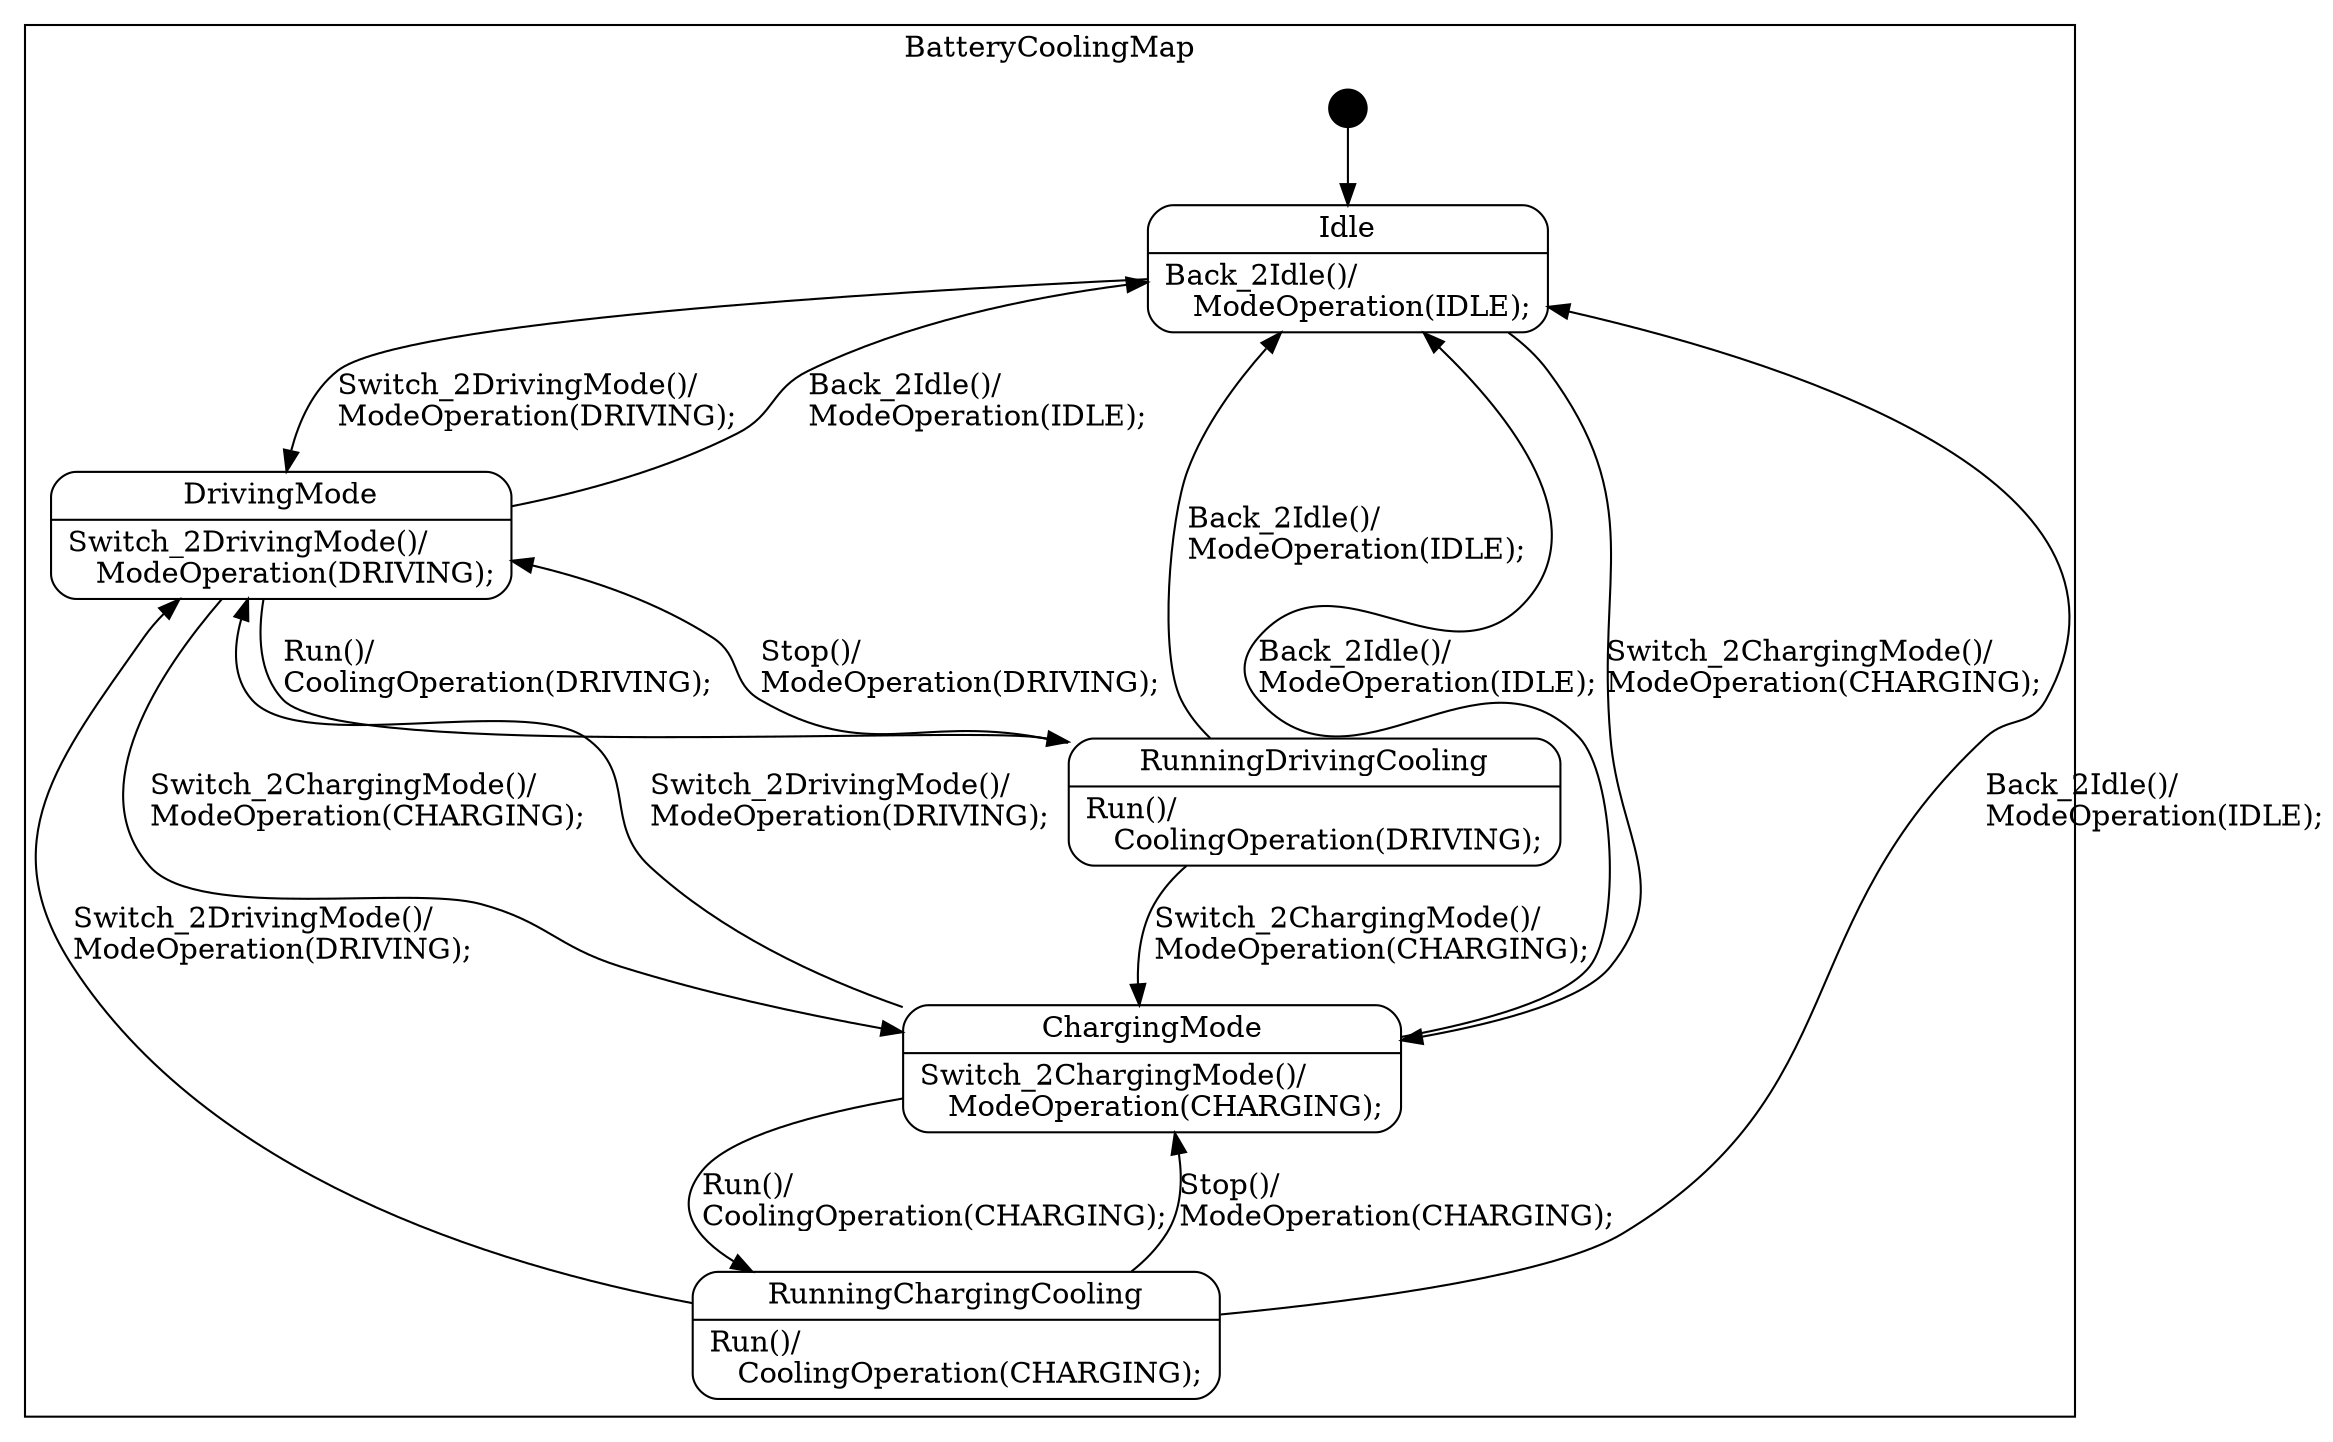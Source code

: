 digraph BatteryCooling_ES80 {

    node
        [shape=Mrecord width=1.5];

    subgraph cluster_BatteryCoolingMap {

        label="BatteryCoolingMap";

        //
        // States (Nodes)
        //

        "BatteryCoolingMap::Idle"
            [label="{Idle|Back_2Idle()/\l&nbsp;&nbsp;&nbsp;ModeOperation(IDLE);\l}"];

        "BatteryCoolingMap::DrivingMode"
            [label="{DrivingMode|Switch_2DrivingMode()/\l&nbsp;&nbsp;&nbsp;ModeOperation(DRIVING);\l}"];

        "BatteryCoolingMap::ChargingMode"
            [label="{ChargingMode|Switch_2ChargingMode()/\l&nbsp;&nbsp;&nbsp;ModeOperation(CHARGING);\l}"];

        "BatteryCoolingMap::RunningDrivingCooling"
            [label="{RunningDrivingCooling|Run()/\l&nbsp;&nbsp;&nbsp;CoolingOperation(DRIVING);\l}"];

        "BatteryCoolingMap::RunningChargingCooling"
            [label="{RunningChargingCooling|Run()/\l&nbsp;&nbsp;&nbsp;CoolingOperation(CHARGING);\l}"];

        "%start"
            [label="" shape=circle style=filled fillcolor=black width=0.25];

        //
        // Transitions (Edges)
        //

        "BatteryCoolingMap::Idle" -> "BatteryCoolingMap::DrivingMode"
            [label="Switch_2DrivingMode()/\lModeOperation(DRIVING);\l"];

        "BatteryCoolingMap::Idle" -> "BatteryCoolingMap::ChargingMode"
            [label="Switch_2ChargingMode()/\lModeOperation(CHARGING);\l"];

        "BatteryCoolingMap::DrivingMode" -> "BatteryCoolingMap::Idle"
            [label="Back_2Idle()/\lModeOperation(IDLE);\l"];

        "BatteryCoolingMap::DrivingMode" -> "BatteryCoolingMap::ChargingMode"
            [label="Switch_2ChargingMode()/\lModeOperation(CHARGING);\l"];

        "BatteryCoolingMap::DrivingMode" -> "BatteryCoolingMap::RunningDrivingCooling"
            [label="Run()/\lCoolingOperation(DRIVING);\l"];

        "BatteryCoolingMap::ChargingMode" -> "BatteryCoolingMap::Idle"
            [label="Back_2Idle()/\lModeOperation(IDLE);\l"];

        "BatteryCoolingMap::ChargingMode" -> "BatteryCoolingMap::DrivingMode"
            [label="Switch_2DrivingMode()/\lModeOperation(DRIVING);\l"];

        "BatteryCoolingMap::ChargingMode" -> "BatteryCoolingMap::RunningChargingCooling"
            [label="Run()/\lCoolingOperation(CHARGING);\l"];

        "BatteryCoolingMap::RunningDrivingCooling" -> "BatteryCoolingMap::DrivingMode"
            [label="Stop()/\lModeOperation(DRIVING);\l"];

        "BatteryCoolingMap::RunningDrivingCooling" -> "BatteryCoolingMap::Idle"
            [label="Back_2Idle()/\lModeOperation(IDLE);\l"];

        "BatteryCoolingMap::RunningDrivingCooling" -> "BatteryCoolingMap::ChargingMode"
            [label="Switch_2ChargingMode()/\lModeOperation(CHARGING);\l"];

        "BatteryCoolingMap::RunningChargingCooling" -> "BatteryCoolingMap::ChargingMode"
            [label="Stop()/\lModeOperation(CHARGING);\l"];

        "BatteryCoolingMap::RunningChargingCooling" -> "BatteryCoolingMap::Idle"
            [label="Back_2Idle()/\lModeOperation(IDLE);\l"];

        "BatteryCoolingMap::RunningChargingCooling" -> "BatteryCoolingMap::DrivingMode"
            [label="Switch_2DrivingMode()/\lModeOperation(DRIVING);\l"];

        "%start" -> "BatteryCoolingMap::Idle"
    }

}
